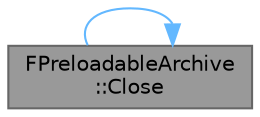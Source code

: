 digraph "FPreloadableArchive::Close"
{
 // INTERACTIVE_SVG=YES
 // LATEX_PDF_SIZE
  bgcolor="transparent";
  edge [fontname=Helvetica,fontsize=10,labelfontname=Helvetica,labelfontsize=10];
  node [fontname=Helvetica,fontsize=10,shape=box,height=0.2,width=0.4];
  rankdir="RL";
  Node1 [id="Node000001",label="FPreloadableArchive\l::Close",height=0.2,width=0.4,color="gray40", fillcolor="grey60", style="filled", fontcolor="black",tooltip="Attempts to close and finalize any handles used for backing data storage, returns true if it succeede..."];
  Node1 -> Node1 [id="edge1_Node000001_Node000001",dir="back",color="steelblue1",style="solid",tooltip=" "];
}
